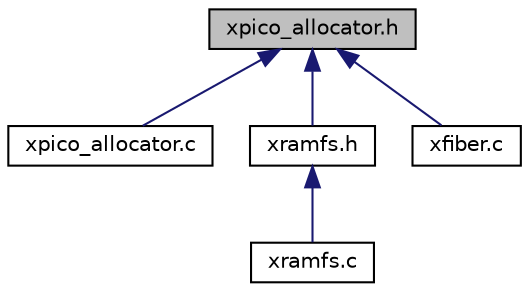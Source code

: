 digraph "xpico_allocator.h"
{
  edge [fontname="Helvetica",fontsize="10",labelfontname="Helvetica",labelfontsize="10"];
  node [fontname="Helvetica",fontsize="10",shape=record];
  Node1 [label="xpico_allocator.h",height=0.2,width=0.4,color="black", fillcolor="grey75", style="filled", fontcolor="black"];
  Node1 -> Node2 [dir="back",color="midnightblue",fontsize="10",style="solid",fontname="Helvetica"];
  Node2 [label="xpico_allocator.c",height=0.2,width=0.4,color="black", fillcolor="white", style="filled",URL="$xpico__allocator_8c.html"];
  Node1 -> Node3 [dir="back",color="midnightblue",fontsize="10",style="solid",fontname="Helvetica"];
  Node3 [label="xramfs.h",height=0.2,width=0.4,color="black", fillcolor="white", style="filled",URL="$xramfs_8h.html",tooltip="RAMファイルシステム定義 "];
  Node3 -> Node4 [dir="back",color="midnightblue",fontsize="10",style="solid",fontname="Helvetica"];
  Node4 [label="xramfs.c",height=0.2,width=0.4,color="black", fillcolor="white", style="filled",URL="$xramfs_8c.html",tooltip="RAMファイルシステム実装 "];
  Node1 -> Node5 [dir="back",color="midnightblue",fontsize="10",style="solid",fontname="Helvetica"];
  Node5 [label="xfiber.c",height=0.2,width=0.4,color="black", fillcolor="white", style="filled",URL="$xfiber_8c.html"];
}
